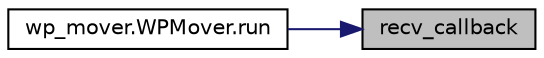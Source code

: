 digraph "recv_callback"
{
 // LATEX_PDF_SIZE
  edge [fontname="Helvetica",fontsize="10",labelfontname="Helvetica",labelfontsize="10"];
  node [fontname="Helvetica",fontsize="10",shape=record];
  rankdir="RL";
  Node1 [label="recv_callback",height=0.2,width=0.4,color="black", fillcolor="grey75", style="filled", fontcolor="black",tooltip=" "];
  Node1 -> Node2 [dir="back",color="midnightblue",fontsize="10",style="solid",fontname="Helvetica"];
  Node2 [label="wp_mover.WPMover.run",height=0.2,width=0.4,color="black", fillcolor="white", style="filled",URL="$classwp__mover_1_1_w_p_mover.html#ad22709b2e67308af35f55680d5a026e0",tooltip=" "];
}
